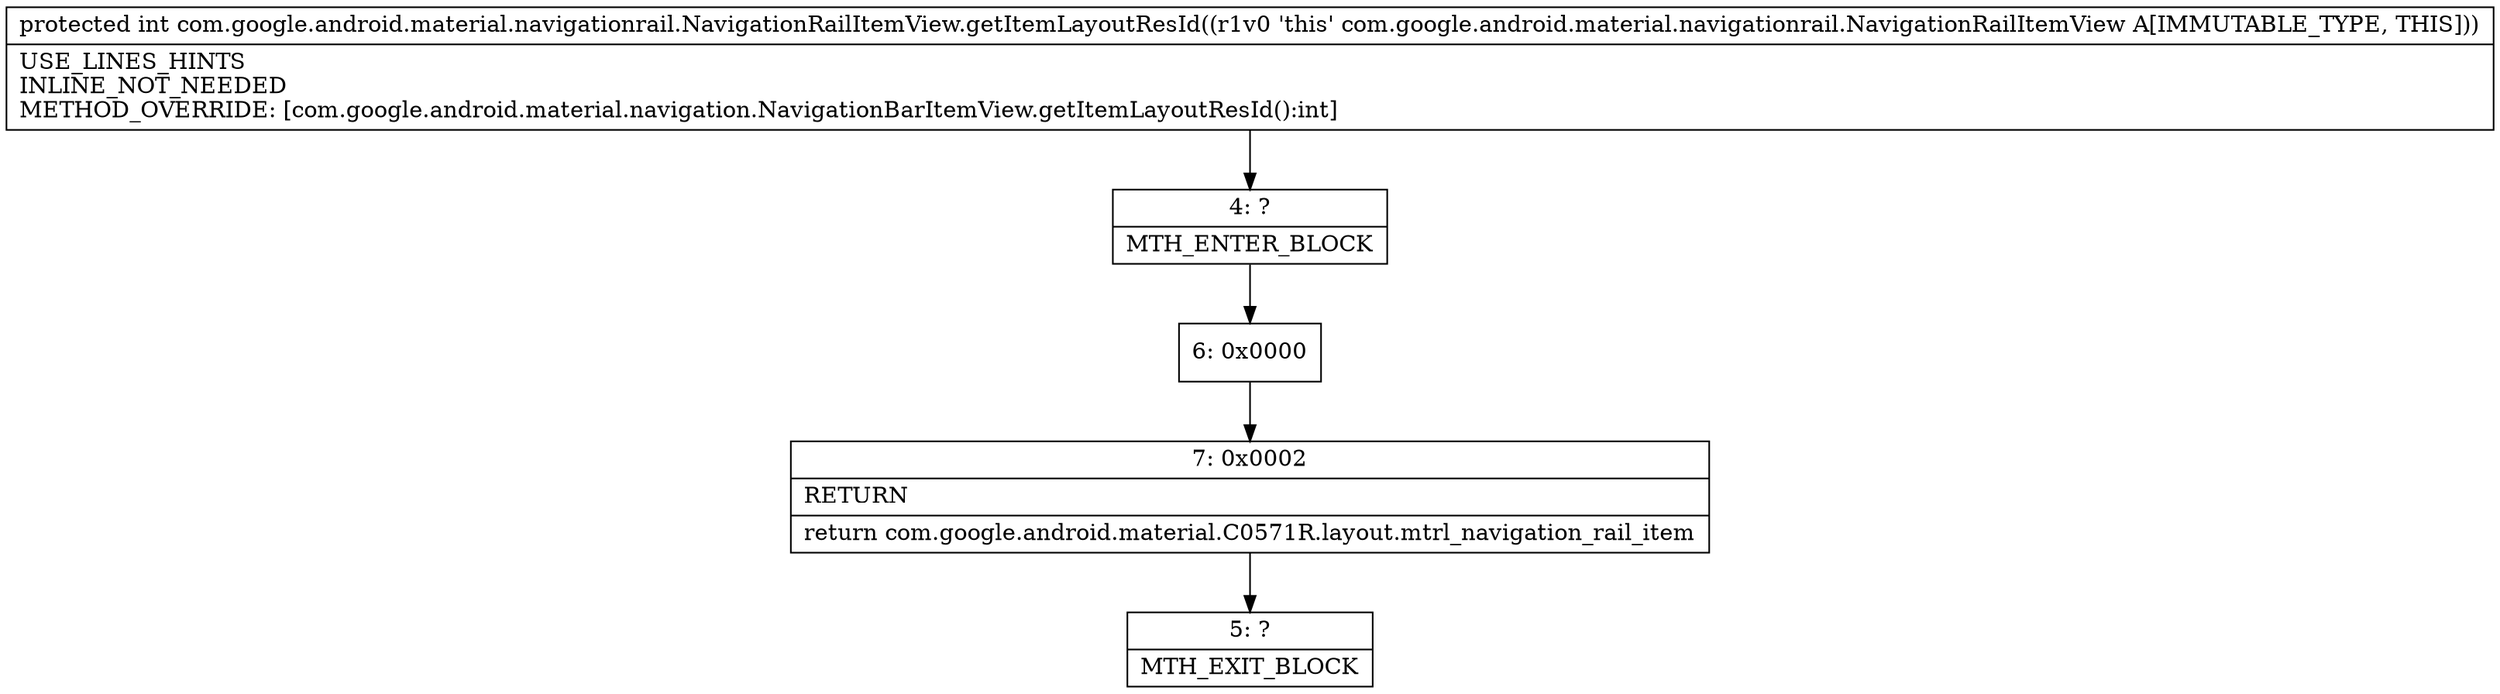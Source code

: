 digraph "CFG forcom.google.android.material.navigationrail.NavigationRailItemView.getItemLayoutResId()I" {
Node_4 [shape=record,label="{4\:\ ?|MTH_ENTER_BLOCK\l}"];
Node_6 [shape=record,label="{6\:\ 0x0000}"];
Node_7 [shape=record,label="{7\:\ 0x0002|RETURN\l|return com.google.android.material.C0571R.layout.mtrl_navigation_rail_item\l}"];
Node_5 [shape=record,label="{5\:\ ?|MTH_EXIT_BLOCK\l}"];
MethodNode[shape=record,label="{protected int com.google.android.material.navigationrail.NavigationRailItemView.getItemLayoutResId((r1v0 'this' com.google.android.material.navigationrail.NavigationRailItemView A[IMMUTABLE_TYPE, THIS]))  | USE_LINES_HINTS\lINLINE_NOT_NEEDED\lMETHOD_OVERRIDE: [com.google.android.material.navigation.NavigationBarItemView.getItemLayoutResId():int]\l}"];
MethodNode -> Node_4;Node_4 -> Node_6;
Node_6 -> Node_7;
Node_7 -> Node_5;
}

